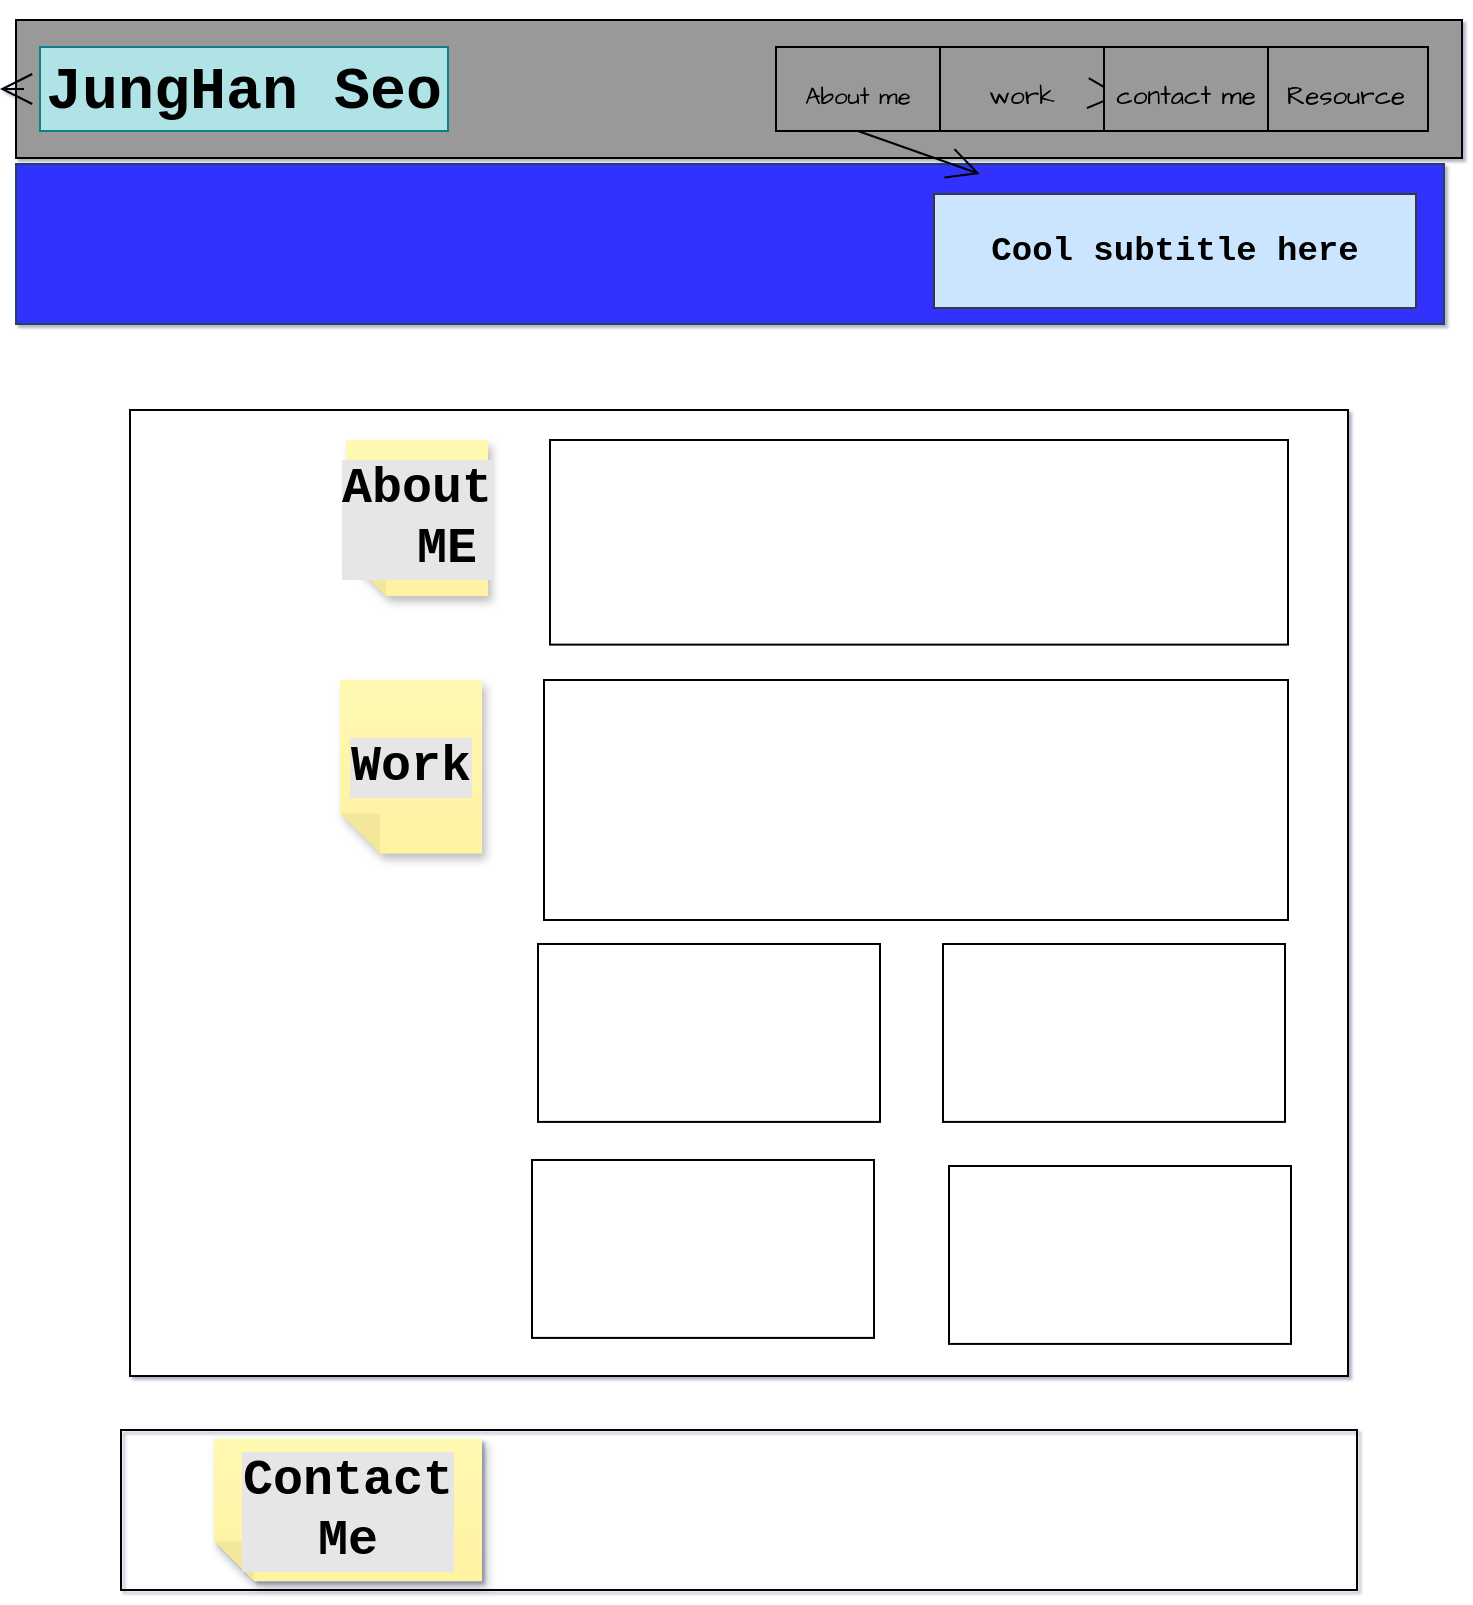 <mxfile>
    <diagram id="VMqza81H_VkddaDwZx69" name="Page-1">
        <mxGraphModel dx="1284" dy="679" grid="1" gridSize="3" guides="1" tooltips="1" connect="1" arrows="1" fold="1" page="1" pageScale="1" pageWidth="850" pageHeight="1100" background="#ffffff" math="0" shadow="1">
            <root>
                <mxCell id="0"/>
                <mxCell id="1" parent="0"/>
                <mxCell id="2" value="" style="rounded=0;whiteSpace=wrap;html=1;hachureGap=4;fontFamily=Architects Daughter;fontSource=https%3A%2F%2Ffonts.googleapis.com%2Fcss%3Ffamily%3DArchitects%2BDaughter;fontSize=20;labelBackgroundColor=#666666;fillColor=#999999;" vertex="1" parent="1">
                    <mxGeometry x="54" y="54" width="723" height="69" as="geometry"/>
                </mxCell>
                <mxCell id="27" style="edgeStyle=none;curved=1;rounded=0;hachureGap=4;orthogonalLoop=1;jettySize=auto;html=1;fontFamily=Courier New;fontSize=16;endArrow=open;startSize=14;endSize=14;sourcePerimeterSpacing=8;targetPerimeterSpacing=8;" edge="1" parent="1" source="3" target="2">
                    <mxGeometry relative="1" as="geometry"/>
                </mxCell>
                <mxCell id="3" value="&lt;h2&gt;&lt;font face=&quot;Courier New&quot;&gt;JungHan Seo&lt;/font&gt;&lt;/h2&gt;" style="rounded=0;whiteSpace=wrap;html=1;hachureGap=4;fontFamily=Architects Daughter;fontSource=https%3A%2F%2Ffonts.googleapis.com%2Fcss%3Ffamily%3DArchitects%2BDaughter;fontSize=20;fillColor=#b0e3e6;strokeColor=#0e8088;" vertex="1" parent="1">
                    <mxGeometry x="66" y="67.5" width="204" height="42" as="geometry"/>
                </mxCell>
                <mxCell id="4" value="" style="rounded=0;whiteSpace=wrap;html=1;hachureGap=4;fontFamily=Architects Daughter;fontSource=https%3A%2F%2Ffonts.googleapis.com%2Fcss%3Ffamily%3DArchitects%2BDaughter;fontSize=20;fillColor=#3333FF;strokeColor=#23445d;" vertex="1" parent="1">
                    <mxGeometry x="54" y="126" width="714" height="80" as="geometry"/>
                </mxCell>
                <mxCell id="14" value="" style="group;fontSize=8;rounded=0;fillColor=#808080;" vertex="1" connectable="0" parent="1">
                    <mxGeometry x="434" y="67.5" width="326" height="42" as="geometry"/>
                </mxCell>
                <mxCell id="6" value="&lt;font style=&quot;font-size: 13px&quot;&gt;work&lt;/font&gt;" style="rounded=0;whiteSpace=wrap;html=1;hachureGap=4;fontFamily=Architects Daughter;fontSource=https%3A%2F%2Ffonts.googleapis.com%2Fcss%3Ffamily%3DArchitects%2BDaughter;fontSize=20;fillColor=#999999;" vertex="1" parent="14">
                    <mxGeometry x="82" width="82" height="42" as="geometry"/>
                </mxCell>
                <mxCell id="7" style="edgeStyle=none;curved=1;rounded=0;hachureGap=4;orthogonalLoop=1;jettySize=auto;html=1;fontFamily=Architects Daughter;fontSource=https%3A%2F%2Ffonts.googleapis.com%2Fcss%3Ffamily%3DArchitects%2BDaughter;fontSize=16;endArrow=open;startSize=14;endSize=14;sourcePerimeterSpacing=8;targetPerimeterSpacing=8;" edge="1" parent="14" source="6" target="6">
                    <mxGeometry relative="1" as="geometry"/>
                </mxCell>
                <mxCell id="8" value="&lt;font style=&quot;font-size: 12px&quot;&gt;About me&lt;/font&gt;" style="rounded=0;whiteSpace=wrap;html=1;hachureGap=4;fontFamily=Architects Daughter;fontSource=https%3A%2F%2Ffonts.googleapis.com%2Fcss%3Ffamily%3DArchitects%2BDaughter;fontSize=20;fillColor=#999999;" vertex="1" parent="14">
                    <mxGeometry width="82" height="42" as="geometry"/>
                </mxCell>
                <mxCell id="9" value="&lt;font style=&quot;font-size: 13px&quot;&gt;Resource&lt;/font&gt;" style="rounded=0;whiteSpace=wrap;html=1;hachureGap=4;fontFamily=Architects Daughter;fontSource=https%3A%2F%2Ffonts.googleapis.com%2Fcss%3Ffamily%3DArchitects%2BDaughter;fontSize=20;fillColor=#999999;" vertex="1" parent="14">
                    <mxGeometry x="244" width="82" height="42" as="geometry"/>
                </mxCell>
                <mxCell id="10" value="&lt;font style=&quot;font-size: 13px&quot;&gt;contact me&lt;/font&gt;" style="rounded=0;whiteSpace=wrap;html=1;hachureGap=4;fontFamily=Architects Daughter;fontSource=https%3A%2F%2Ffonts.googleapis.com%2Fcss%3Ffamily%3DArchitects%2BDaughter;fontSize=20;fillColor=#999999;" vertex="1" parent="14">
                    <mxGeometry x="164" width="82" height="42" as="geometry"/>
                </mxCell>
                <mxCell id="11" style="edgeStyle=none;curved=1;rounded=0;hachureGap=4;orthogonalLoop=1;jettySize=auto;html=1;exitX=0.5;exitY=1;exitDx=0;exitDy=0;fontFamily=Architects Daughter;fontSource=https%3A%2F%2Ffonts.googleapis.com%2Fcss%3Ffamily%3DArchitects%2BDaughter;fontSize=16;endArrow=open;startSize=14;endSize=14;sourcePerimeterSpacing=8;targetPerimeterSpacing=8;" edge="1" parent="1" source="8" target="2">
                    <mxGeometry relative="1" as="geometry"/>
                </mxCell>
                <mxCell id="26" value="" style="group;glass=0;shadow=0;fontFamily=Times New Roman;rounded=0;" vertex="1" connectable="0" parent="1">
                    <mxGeometry x="99" y="333" width="625.5" height="506" as="geometry"/>
                </mxCell>
                <mxCell id="20" value="" style="rounded=0;whiteSpace=wrap;html=1;hachureGap=4;fontFamily=Architects Daughter;fontSource=https%3A%2F%2Ffonts.googleapis.com%2Fcss%3Ffamily%3DArchitects%2BDaughter;fontSize=20;" vertex="1" parent="26">
                    <mxGeometry x="408" y="266.999" width="171" height="88.955" as="geometry"/>
                </mxCell>
                <mxCell id="38" value="" style="group" vertex="1" connectable="0" parent="26">
                    <mxGeometry x="12" y="-84" width="609" height="483" as="geometry"/>
                </mxCell>
                <mxCell id="15" value="" style="rounded=0;whiteSpace=wrap;html=1;hachureGap=4;fontFamily=Architects Daughter;fontSource=https%3A%2F%2Ffonts.googleapis.com%2Fcss%3Ffamily%3DArchitects%2BDaughter;fontSize=20;" vertex="1" parent="38">
                    <mxGeometry width="609" height="483" as="geometry"/>
                </mxCell>
                <mxCell id="16" value="" style="rounded=0;whiteSpace=wrap;html=1;hachureGap=4;fontFamily=Architects Daughter;fontSource=https%3A%2F%2Ffonts.googleapis.com%2Fcss%3Ffamily%3DArchitects%2BDaughter;fontSize=20;" vertex="1" parent="38">
                    <mxGeometry x="210" y="15.0" width="369" height="102.31" as="geometry"/>
                </mxCell>
                <mxCell id="18" value="" style="rounded=0;whiteSpace=wrap;html=1;hachureGap=4;fontFamily=Architects Daughter;fontSource=https%3A%2F%2Ffonts.googleapis.com%2Fcss%3Ffamily%3DArchitects%2BDaughter;fontSize=20;" vertex="1" parent="38">
                    <mxGeometry x="204" y="266.995" width="171" height="88.955" as="geometry"/>
                </mxCell>
                <mxCell id="22" value="" style="rounded=0;whiteSpace=wrap;html=1;hachureGap=4;fontFamily=Architects Daughter;fontSource=https%3A%2F%2Ffonts.googleapis.com%2Fcss%3Ffamily%3DArchitects%2BDaughter;fontSize=20;" vertex="1" parent="38">
                    <mxGeometry x="201" y="374.995" width="171" height="88.955" as="geometry"/>
                </mxCell>
                <mxCell id="32" value="&lt;span style=&quot;font-size: 25px&quot;&gt;&lt;b&gt;Work&lt;/b&gt;&lt;/span&gt;" style="shape=note;whiteSpace=wrap;html=1;backgroundOutline=1;fontColor=#000000;darkOpacity=0.05;fillColor=#FFF9B2;strokeColor=none;fillStyle=solid;direction=west;gradientDirection=north;gradientColor=#FFF2A1;shadow=1;size=20;pointerEvents=1;glass=0;labelBackgroundColor=#E6E6E6;hachureGap=4;fontFamily=Courier New;fontSize=12;" vertex="1" parent="38">
                    <mxGeometry x="105" y="135.0" width="71" height="86.731" as="geometry"/>
                </mxCell>
                <mxCell id="34" value="" style="rounded=0;whiteSpace=wrap;html=1;hachureGap=4;fontFamily=Architects Daughter;fontSource=https%3A%2F%2Ffonts.googleapis.com%2Fcss%3Ffamily%3DArchitects%2BDaughter;fontSize=20;" vertex="1" parent="38">
                    <mxGeometry x="207" y="135" width="372" height="120" as="geometry"/>
                </mxCell>
                <mxCell id="33" value="&lt;font style=&quot;font-size: 25px&quot;&gt;&lt;b&gt;About&lt;br&gt;&amp;nbsp; ME&lt;/b&gt;&lt;/font&gt;" style="shape=note;whiteSpace=wrap;html=1;backgroundOutline=1;fontColor=#000000;darkOpacity=0.05;fillColor=#FFF9B2;strokeColor=none;fillStyle=solid;direction=west;gradientDirection=north;gradientColor=#FFF2A1;shadow=1;size=20;pointerEvents=1;glass=0;labelBackgroundColor=#E6E6E6;hachureGap=4;fontFamily=Courier New;fontSize=12;" vertex="1" parent="38">
                    <mxGeometry x="108" y="15" width="71" height="78" as="geometry"/>
                </mxCell>
                <mxCell id="36" value="" style="rounded=0;whiteSpace=wrap;html=1;hachureGap=4;fontFamily=Architects Daughter;fontSource=https%3A%2F%2Ffonts.googleapis.com%2Fcss%3Ffamily%3DArchitects%2BDaughter;fontSize=20;" vertex="1" parent="38">
                    <mxGeometry x="406.5" y="266.999" width="171" height="88.955" as="geometry"/>
                </mxCell>
                <mxCell id="37" value="" style="rounded=0;whiteSpace=wrap;html=1;hachureGap=4;fontFamily=Architects Daughter;fontSource=https%3A%2F%2Ffonts.googleapis.com%2Fcss%3Ffamily%3DArchitects%2BDaughter;fontSize=20;" vertex="1" parent="38">
                    <mxGeometry x="409.5" y="378.004" width="171" height="88.955" as="geometry"/>
                </mxCell>
                <mxCell id="23" value="" style="rounded=0;whiteSpace=wrap;html=1;hachureGap=4;fontFamily=Architects Daughter;fontSource=https%3A%2F%2Ffonts.googleapis.com%2Fcss%3Ffamily%3DArchitects%2BDaughter;fontSize=20;fillColor=none;" vertex="1" parent="26">
                    <mxGeometry x="7.5" y="426" width="618" height="80" as="geometry"/>
                </mxCell>
                <mxCell id="35" value="&lt;span style=&quot;font-size: 25px&quot;&gt;&lt;b&gt;Contact&lt;br&gt;Me&lt;br&gt;&lt;/b&gt;&lt;/span&gt;" style="shape=note;whiteSpace=wrap;html=1;backgroundOutline=1;fontColor=#000000;darkOpacity=0.05;fillColor=#FFF9B2;strokeColor=none;fillStyle=solid;direction=west;gradientDirection=north;gradientColor=#FFF2A1;shadow=1;size=20;pointerEvents=1;glass=0;labelBackgroundColor=#E6E6E6;hachureGap=4;fontFamily=Courier New;fontSize=12;" vertex="1" parent="26">
                    <mxGeometry x="54" y="430.32" width="134" height="71.36" as="geometry"/>
                </mxCell>
                <mxCell id="28" value="&lt;h3&gt;&lt;font style=&quot;font-size: 17px&quot;&gt;Cool subtitle here&lt;/font&gt;&lt;/h3&gt;" style="rounded=0;whiteSpace=wrap;html=1;shadow=0;glass=0;hachureGap=4;fontFamily=Courier New;fontSize=8;fillColor=#cce5ff;strokeColor=#36393d;" vertex="1" parent="1">
                    <mxGeometry x="513" y="141" width="241" height="57" as="geometry"/>
                </mxCell>
            </root>
        </mxGraphModel>
    </diagram>
</mxfile>